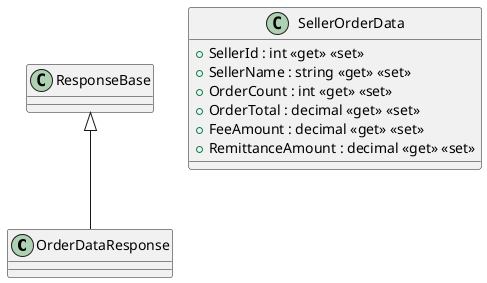 @startuml
class OrderDataResponse {
}
class SellerOrderData {
    + SellerId : int <<get>> <<set>>
    + SellerName : string <<get>> <<set>>
    + OrderCount : int <<get>> <<set>>
    + OrderTotal : decimal <<get>> <<set>>
    + FeeAmount : decimal <<get>> <<set>>
    + RemittanceAmount : decimal <<get>> <<set>>
}
ResponseBase <|-- OrderDataResponse
@enduml
